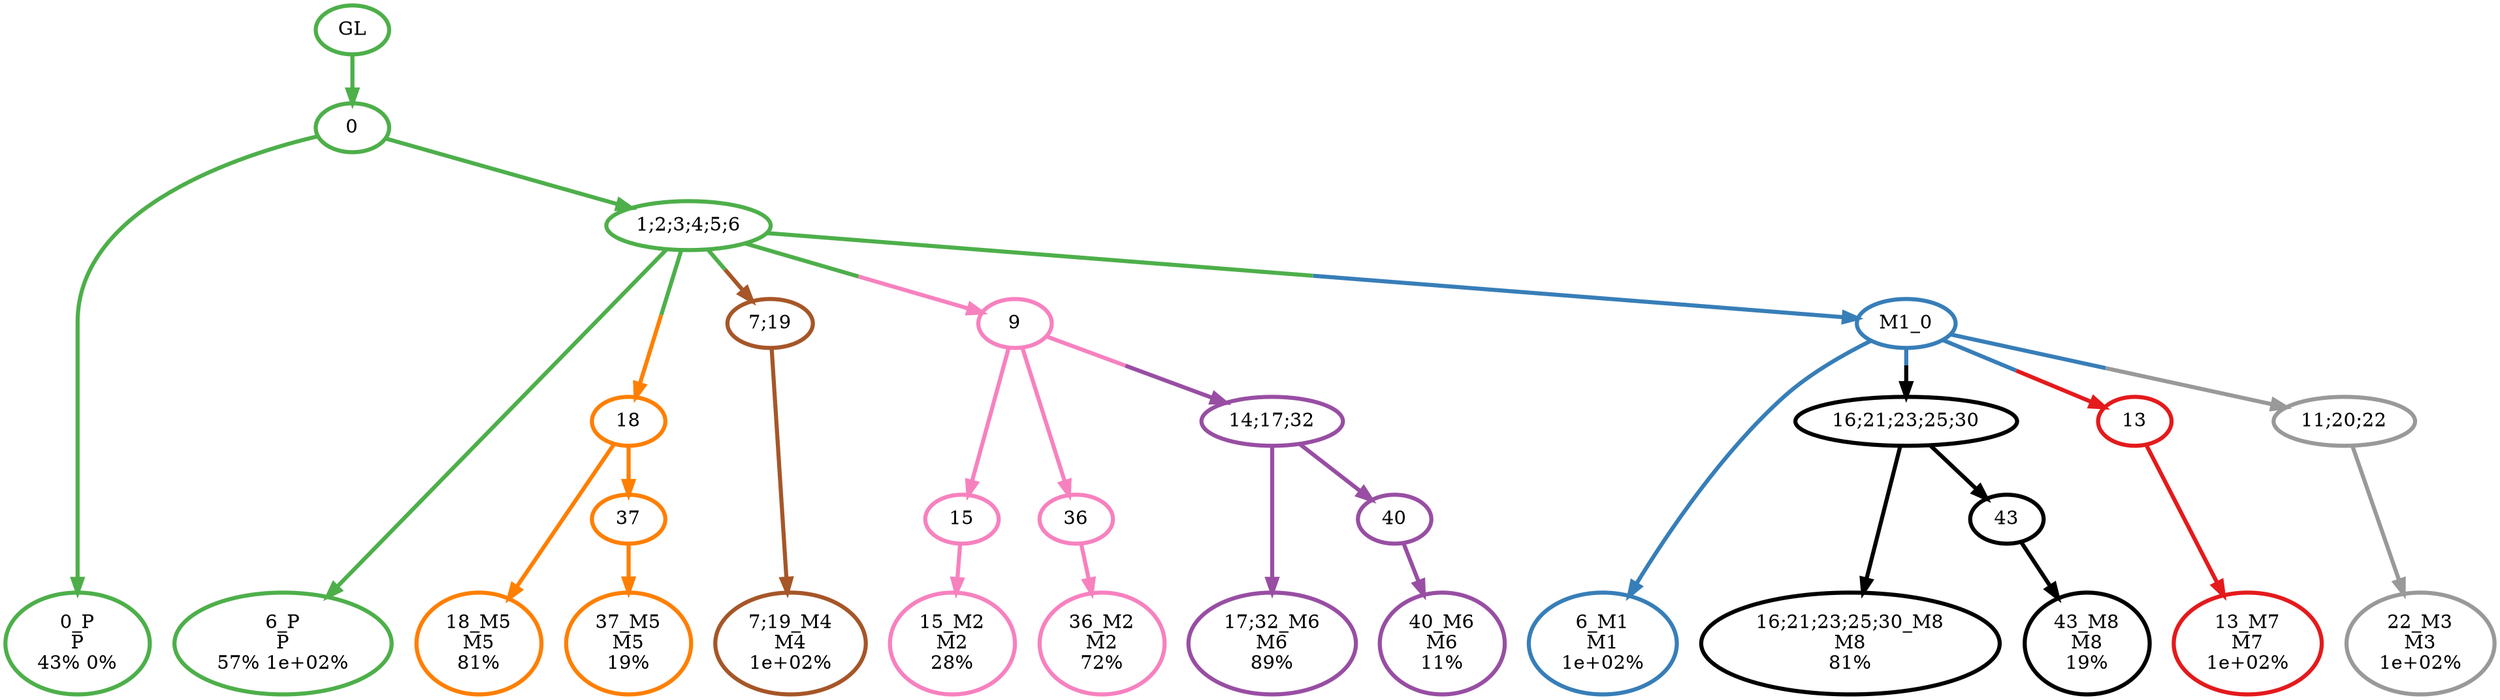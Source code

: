 digraph T {
	{
		rank=same
		27 [penwidth=3,colorscheme=set19,color=3,label="0_P\nP\n43% 0%"]
		25 [penwidth=3,colorscheme=set19,color=3,label="6_P\nP\n57% 1e+02%"]
		24 [penwidth=3,colorscheme=set19,color=2,label="6_M1\nM1\n1e+02%"]
		22 [penwidth=3,colorscheme=set19,color=8,label="15_M2\nM2\n28%"]
		20 [penwidth=3,colorscheme=set19,color=8,label="36_M2\nM2\n72%"]
		19 [penwidth=3,colorscheme=set19,color=9,label="22_M3\nM3\n1e+02%"]
		18 [penwidth=3,colorscheme=set19,color=7,label="7;19_M4\nM4\n1e+02%"]
		17 [penwidth=3,colorscheme=set19,color=5,label="18_M5\nM5\n81%"]
		15 [penwidth=3,colorscheme=set19,color=5,label="37_M5\nM5\n19%"]
		14 [penwidth=3,colorscheme=set19,color=4,label="17;32_M6\nM6\n89%"]
		12 [penwidth=3,colorscheme=set19,color=4,label="40_M6\nM6\n11%"]
		11 [penwidth=3,colorscheme=set19,color=1,label="13_M7\nM7\n1e+02%"]
		10 [penwidth=3,colorscheme=set19,color=10,label="16;21;23;25;30_M8\nM8\n81%"]
		8 [penwidth=3,colorscheme=set19,color=10,label="43_M8\nM8\n19%"]
	}
	29 [penwidth=3,colorscheme=set19,color=3,label="GL"]
	28 [penwidth=3,colorscheme=set19,color=3,label="0"]
	26 [penwidth=3,colorscheme=set19,color=3,label="1;2;3;4;5;6"]
	23 [penwidth=3,colorscheme=set19,color=8,label="15"]
	21 [penwidth=3,colorscheme=set19,color=8,label="36"]
	16 [penwidth=3,colorscheme=set19,color=5,label="37"]
	13 [penwidth=3,colorscheme=set19,color=4,label="40"]
	9 [penwidth=3,colorscheme=set19,color=10,label="43"]
	7 [penwidth=3,colorscheme=set19,color=4,label="14;17;32"]
	6 [penwidth=3,colorscheme=set19,color=10,label="16;21;23;25;30"]
	5 [penwidth=3,colorscheme=set19,color=1,label="13"]
	4 [penwidth=3,colorscheme=set19,color=9,label="11;20;22"]
	3 [penwidth=3,colorscheme=set19,color=5,label="18"]
	2 [penwidth=3,colorscheme=set19,color=7,label="7;19"]
	1 [penwidth=3,colorscheme=set19,color=8,label="9"]
	0 [penwidth=3,colorscheme=set19,color=2,label="M1_0"]
	29 -> 28 [penwidth=3,colorscheme=set19,color=3]
	28 -> 27 [penwidth=3,colorscheme=set19,color=3]
	28 -> 26 [penwidth=3,colorscheme=set19,color=3]
	26 -> 25 [penwidth=3,colorscheme=set19,color=3]
	26 -> 0 [penwidth=3,colorscheme=set19,color="3;0.5:2"]
	26 -> 3 [penwidth=3,colorscheme=set19,color="3;0.5:5"]
	26 -> 2 [penwidth=3,colorscheme=set19,color="3;0.5:7"]
	26 -> 1 [penwidth=3,colorscheme=set19,color="3;0.5:8"]
	23 -> 22 [penwidth=3,colorscheme=set19,color=8]
	21 -> 20 [penwidth=3,colorscheme=set19,color=8]
	16 -> 15 [penwidth=3,colorscheme=set19,color=5]
	13 -> 12 [penwidth=3,colorscheme=set19,color=4]
	9 -> 8 [penwidth=3,colorscheme=set19,color=10]
	7 -> 14 [penwidth=3,colorscheme=set19,color=4]
	7 -> 13 [penwidth=3,colorscheme=set19,color=4]
	6 -> 10 [penwidth=3,colorscheme=set19,color=10]
	6 -> 9 [penwidth=3,colorscheme=set19,color=10]
	5 -> 11 [penwidth=3,colorscheme=set19,color=1]
	4 -> 19 [penwidth=3,colorscheme=set19,color=9]
	3 -> 17 [penwidth=3,colorscheme=set19,color=5]
	3 -> 16 [penwidth=3,colorscheme=set19,color=5]
	2 -> 18 [penwidth=3,colorscheme=set19,color=7]
	1 -> 23 [penwidth=3,colorscheme=set19,color=8]
	1 -> 21 [penwidth=3,colorscheme=set19,color=8]
	1 -> 7 [penwidth=3,colorscheme=set19,color="8;0.5:4"]
	0 -> 24 [penwidth=3,colorscheme=set19,color=2]
	0 -> 6 [penwidth=3,colorscheme=set19,color="2;0.5:10"]
	0 -> 5 [penwidth=3,colorscheme=set19,color="2;0.5:1"]
	0 -> 4 [penwidth=3,colorscheme=set19,color="2;0.5:9"]
}
